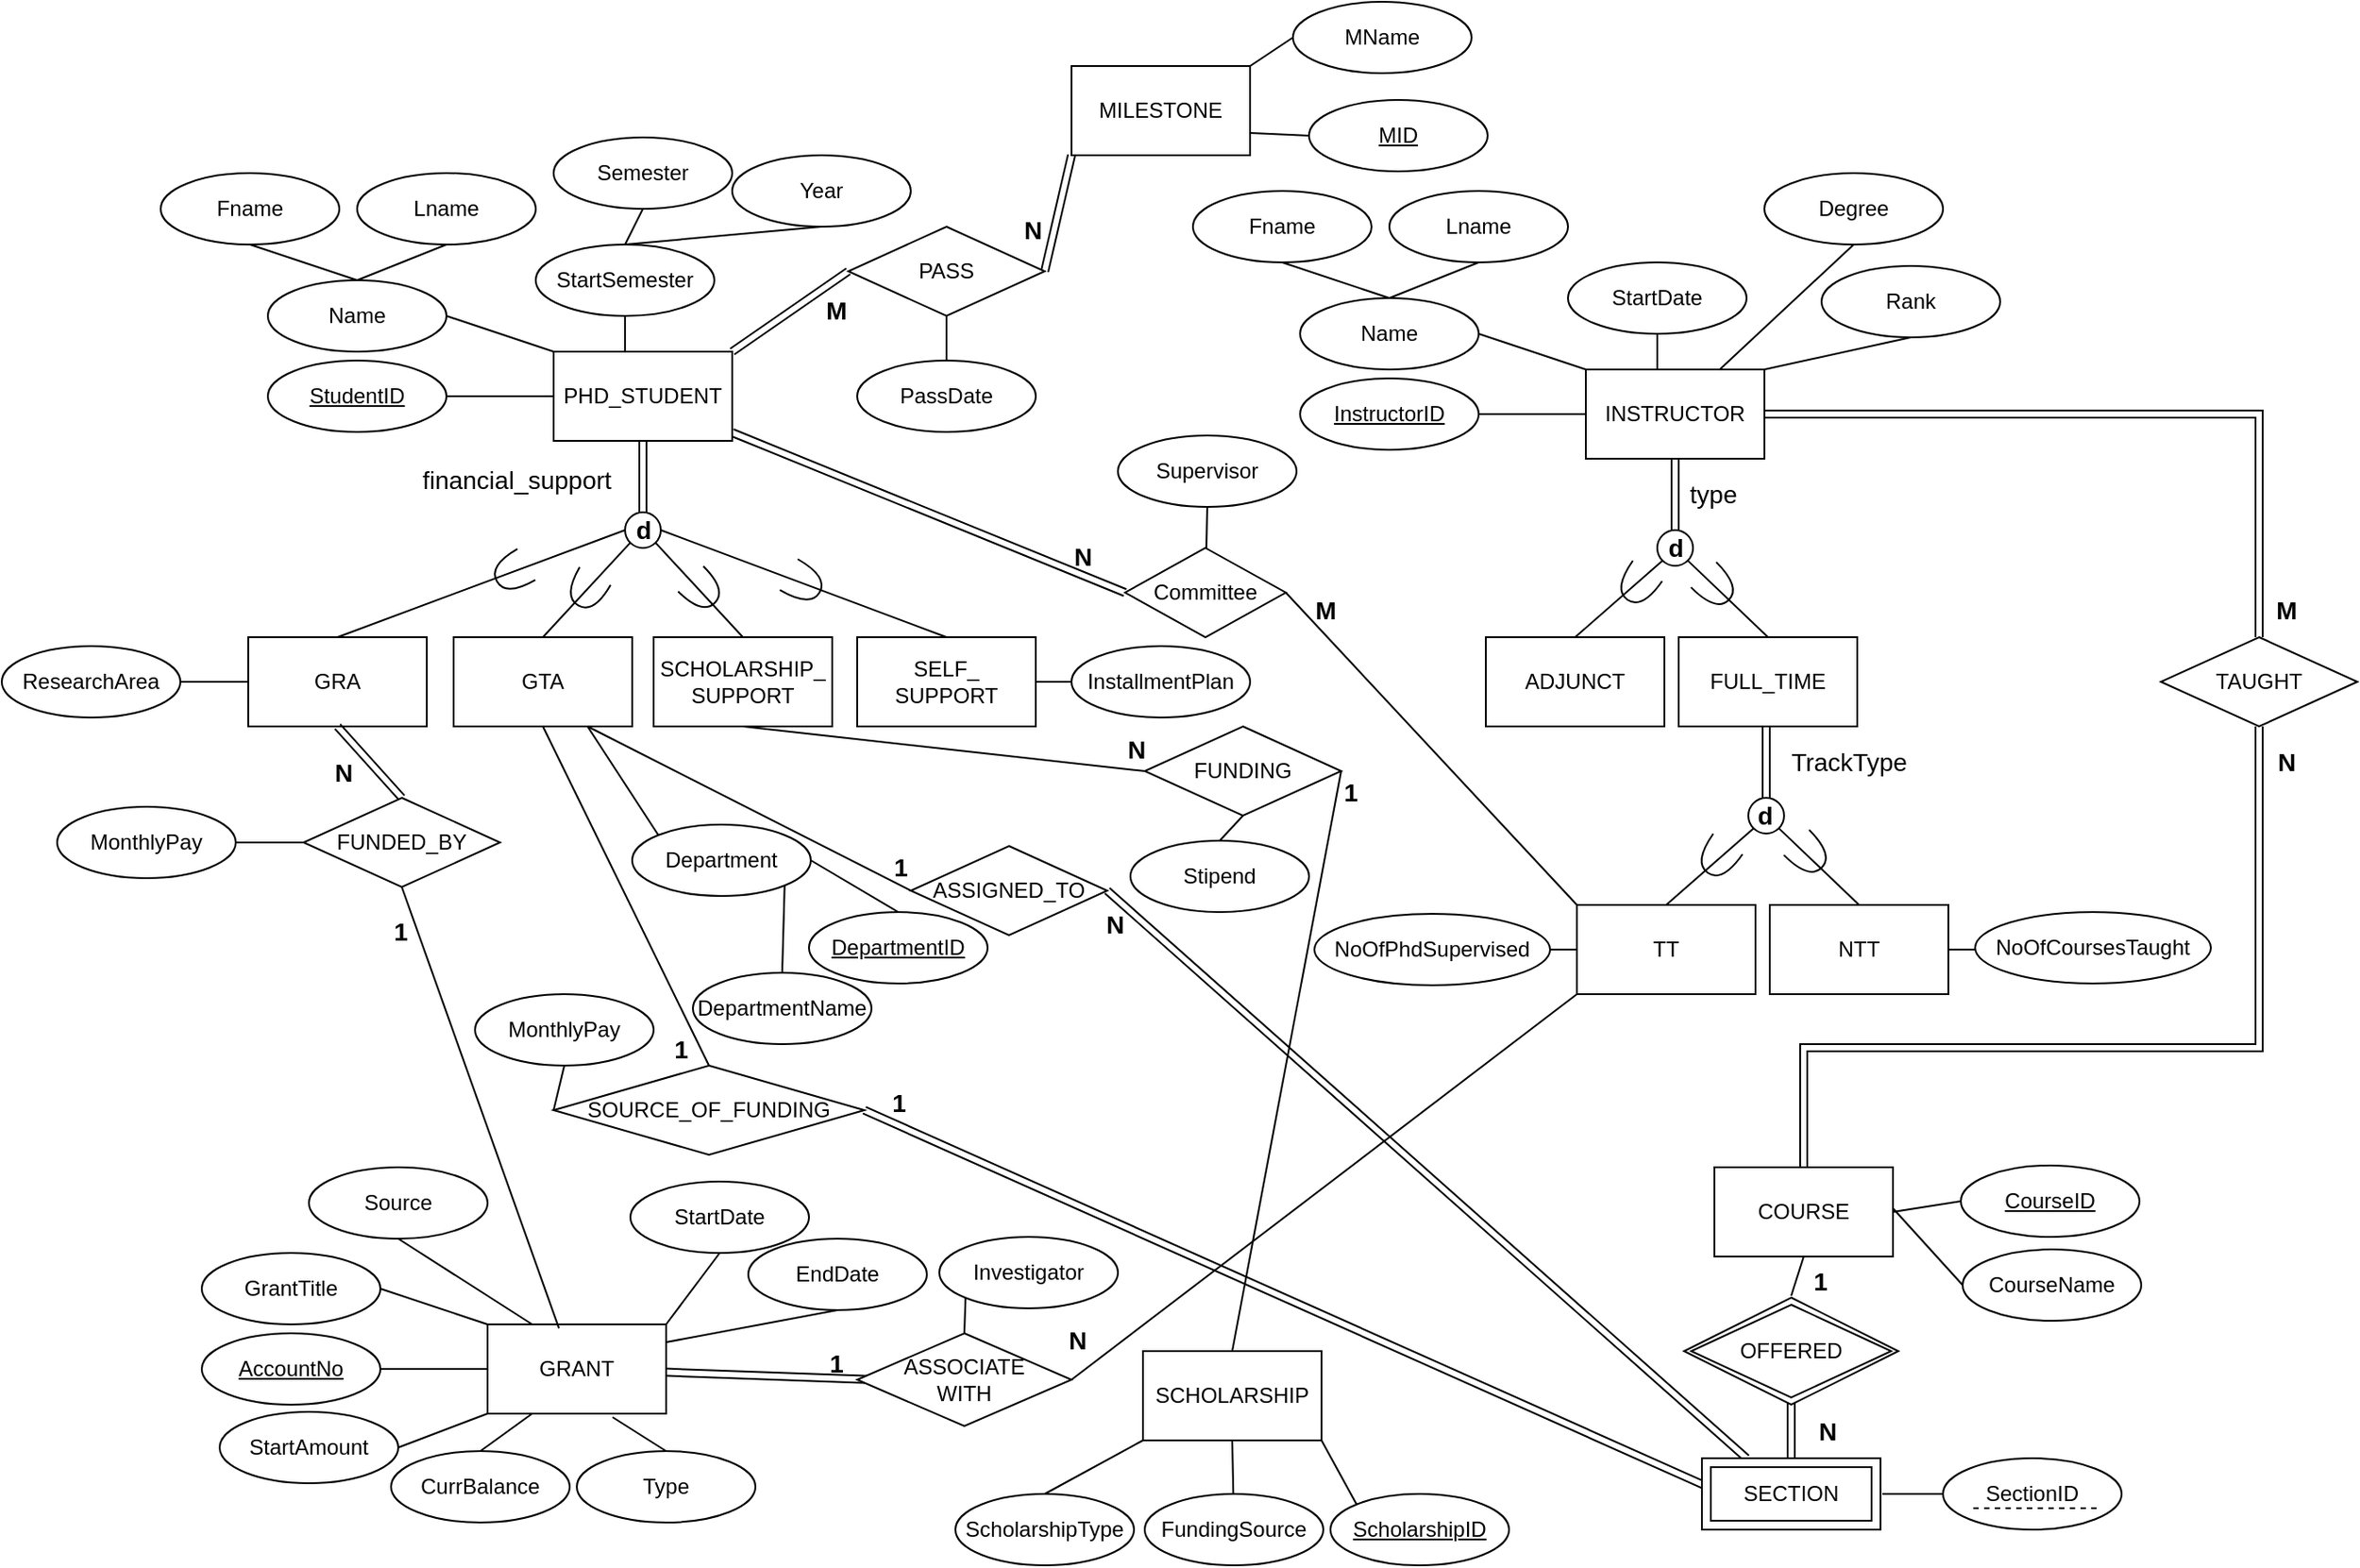 <mxfile version="23.1.6" type="device">
  <diagram name="Page-1" id="rg5q_n2TvSpjX3Kdc9o8">
    <mxGraphModel dx="3070" dy="1937" grid="1" gridSize="10" guides="1" tooltips="1" connect="1" arrows="1" fold="1" page="1" pageScale="1" pageWidth="850" pageHeight="1100" math="0" shadow="0">
      <root>
        <mxCell id="0" />
        <mxCell id="1" parent="0" />
        <mxCell id="h3d2-yJqiKmQ40LZlvR1-4" style="rounded=0;orthogonalLoop=1;jettySize=auto;html=1;entryX=0;entryY=0.5;entryDx=0;entryDy=0;startArrow=none;startFill=0;endArrow=none;endFill=0;shape=link;" parent="1" source="h3d2-yJqiKmQ40LZlvR1-1" target="h3d2-yJqiKmQ40LZlvR1-2" edge="1">
          <mxGeometry relative="1" as="geometry" />
        </mxCell>
        <mxCell id="h3d2-yJqiKmQ40LZlvR1-13" style="rounded=0;orthogonalLoop=1;jettySize=auto;html=1;exitX=0;exitY=0;exitDx=0;exitDy=0;entryX=1;entryY=0.5;entryDx=0;entryDy=0;endArrow=none;endFill=0;" parent="1" source="h3d2-yJqiKmQ40LZlvR1-1" target="h3d2-yJqiKmQ40LZlvR1-5" edge="1">
          <mxGeometry relative="1" as="geometry" />
        </mxCell>
        <mxCell id="h3d2-yJqiKmQ40LZlvR1-16" style="edgeStyle=orthogonalEdgeStyle;rounded=0;orthogonalLoop=1;jettySize=auto;html=1;exitX=0.5;exitY=0;exitDx=0;exitDy=0;entryX=0.5;entryY=1;entryDx=0;entryDy=0;endArrow=none;endFill=0;" parent="1" source="h3d2-yJqiKmQ40LZlvR1-1" target="h3d2-yJqiKmQ40LZlvR1-11" edge="1">
          <mxGeometry relative="1" as="geometry" />
        </mxCell>
        <mxCell id="h3d2-yJqiKmQ40LZlvR1-19" style="edgeStyle=none;rounded=0;orthogonalLoop=1;jettySize=auto;html=1;exitX=0.5;exitY=1;exitDx=0;exitDy=0;endArrow=none;endFill=0;strokeColor=default;shape=link;" parent="1" source="h3d2-yJqiKmQ40LZlvR1-1" edge="1">
          <mxGeometry relative="1" as="geometry">
            <mxPoint x="200" y="210" as="targetPoint" />
          </mxGeometry>
        </mxCell>
        <mxCell id="h3d2-yJqiKmQ40LZlvR1-1" value="PHD_STUDENT" style="html=1;dashed=0;whiteSpace=wrap;" parent="1" vertex="1">
          <mxGeometry x="150" y="120" width="100" height="50" as="geometry" />
        </mxCell>
        <mxCell id="h3d2-yJqiKmQ40LZlvR1-133" style="edgeStyle=none;rounded=0;orthogonalLoop=1;jettySize=auto;html=1;exitX=1;exitY=0.5;exitDx=0;exitDy=0;entryX=0;entryY=0;entryDx=0;entryDy=0;endArrow=none;endFill=0;" parent="1" source="h3d2-yJqiKmQ40LZlvR1-2" target="h3d2-yJqiKmQ40LZlvR1-87" edge="1">
          <mxGeometry relative="1" as="geometry" />
        </mxCell>
        <mxCell id="h3d2-yJqiKmQ40LZlvR1-2" value="Committee" style="shape=rhombus;html=1;dashed=0;whiteSpace=wrap;perimeter=rhombusPerimeter;" parent="1" vertex="1">
          <mxGeometry x="470" y="230" width="90" height="50" as="geometry" />
        </mxCell>
        <mxCell id="h3d2-yJqiKmQ40LZlvR1-3" value="GTA" style="html=1;dashed=0;whiteSpace=wrap;" parent="1" vertex="1">
          <mxGeometry x="94" y="280" width="100" height="50" as="geometry" />
        </mxCell>
        <mxCell id="h3d2-yJqiKmQ40LZlvR1-5" value="Name" style="ellipse;whiteSpace=wrap;html=1;align=center;" parent="1" vertex="1">
          <mxGeometry x="-10" y="80" width="100" height="40" as="geometry" />
        </mxCell>
        <mxCell id="h3d2-yJqiKmQ40LZlvR1-12" style="edgeStyle=orthogonalEdgeStyle;rounded=0;orthogonalLoop=1;jettySize=auto;html=1;exitX=1;exitY=0.5;exitDx=0;exitDy=0;entryX=0;entryY=0.5;entryDx=0;entryDy=0;startArrow=none;startFill=0;endArrow=none;endFill=0;" parent="1" source="h3d2-yJqiKmQ40LZlvR1-6" target="h3d2-yJqiKmQ40LZlvR1-1" edge="1">
          <mxGeometry relative="1" as="geometry" />
        </mxCell>
        <mxCell id="h3d2-yJqiKmQ40LZlvR1-6" value="&lt;u&gt;StudentID&lt;/u&gt;" style="ellipse;whiteSpace=wrap;html=1;align=center;" parent="1" vertex="1">
          <mxGeometry x="-10" y="125" width="100" height="40" as="geometry" />
        </mxCell>
        <mxCell id="h3d2-yJqiKmQ40LZlvR1-7" value="Year" style="ellipse;whiteSpace=wrap;html=1;align=center;" parent="1" vertex="1">
          <mxGeometry x="250" y="10" width="100" height="40" as="geometry" />
        </mxCell>
        <mxCell id="h3d2-yJqiKmQ40LZlvR1-15" style="rounded=0;orthogonalLoop=1;jettySize=auto;html=1;exitX=0.5;exitY=1;exitDx=0;exitDy=0;entryX=0.5;entryY=0;entryDx=0;entryDy=0;endArrow=none;endFill=0;" parent="1" source="h3d2-yJqiKmQ40LZlvR1-8" target="h3d2-yJqiKmQ40LZlvR1-5" edge="1">
          <mxGeometry relative="1" as="geometry" />
        </mxCell>
        <mxCell id="h3d2-yJqiKmQ40LZlvR1-8" value="Lname" style="ellipse;whiteSpace=wrap;html=1;align=center;" parent="1" vertex="1">
          <mxGeometry x="40" y="20" width="100" height="40" as="geometry" />
        </mxCell>
        <mxCell id="h3d2-yJqiKmQ40LZlvR1-17" style="rounded=0;orthogonalLoop=1;jettySize=auto;html=1;exitX=0.5;exitY=1;exitDx=0;exitDy=0;endArrow=none;endFill=0;entryX=0.5;entryY=0;entryDx=0;entryDy=0;" parent="1" source="h3d2-yJqiKmQ40LZlvR1-9" target="h3d2-yJqiKmQ40LZlvR1-11" edge="1">
          <mxGeometry relative="1" as="geometry" />
        </mxCell>
        <mxCell id="h3d2-yJqiKmQ40LZlvR1-9" value="Semester" style="ellipse;whiteSpace=wrap;html=1;align=center;" parent="1" vertex="1">
          <mxGeometry x="150" width="100" height="40" as="geometry" />
        </mxCell>
        <mxCell id="h3d2-yJqiKmQ40LZlvR1-14" style="rounded=0;orthogonalLoop=1;jettySize=auto;html=1;exitX=0.5;exitY=1;exitDx=0;exitDy=0;entryX=0.5;entryY=0;entryDx=0;entryDy=0;endArrow=none;endFill=0;" parent="1" source="h3d2-yJqiKmQ40LZlvR1-10" target="h3d2-yJqiKmQ40LZlvR1-5" edge="1">
          <mxGeometry relative="1" as="geometry" />
        </mxCell>
        <mxCell id="h3d2-yJqiKmQ40LZlvR1-10" value="Fname" style="ellipse;whiteSpace=wrap;html=1;align=center;" parent="1" vertex="1">
          <mxGeometry x="-70" y="20" width="100" height="40" as="geometry" />
        </mxCell>
        <mxCell id="h3d2-yJqiKmQ40LZlvR1-11" value="StartSemester" style="ellipse;whiteSpace=wrap;html=1;align=center;" parent="1" vertex="1">
          <mxGeometry x="140" y="60" width="100" height="40" as="geometry" />
        </mxCell>
        <mxCell id="h3d2-yJqiKmQ40LZlvR1-18" style="edgeStyle=none;rounded=0;orthogonalLoop=1;jettySize=auto;html=1;exitX=0.5;exitY=1;exitDx=0;exitDy=0;entryX=0.5;entryY=0;entryDx=0;entryDy=0;endArrow=none;endFill=0;" parent="1" source="h3d2-yJqiKmQ40LZlvR1-7" target="h3d2-yJqiKmQ40LZlvR1-11" edge="1">
          <mxGeometry relative="1" as="geometry" />
        </mxCell>
        <mxCell id="h3d2-yJqiKmQ40LZlvR1-24" style="edgeStyle=none;rounded=0;orthogonalLoop=1;jettySize=auto;html=1;exitX=0;exitY=0.5;exitDx=0;exitDy=0;entryX=0.5;entryY=0;entryDx=0;entryDy=0;endArrow=none;endFill=0;" parent="1" source="h3d2-yJqiKmQ40LZlvR1-20" target="h3d2-yJqiKmQ40LZlvR1-21" edge="1">
          <mxGeometry relative="1" as="geometry" />
        </mxCell>
        <mxCell id="h3d2-yJqiKmQ40LZlvR1-25" style="edgeStyle=none;rounded=0;orthogonalLoop=1;jettySize=auto;html=1;exitX=0;exitY=1;exitDx=0;exitDy=0;entryX=0.5;entryY=0;entryDx=0;entryDy=0;endArrow=none;endFill=0;" parent="1" source="h3d2-yJqiKmQ40LZlvR1-20" target="h3d2-yJqiKmQ40LZlvR1-3" edge="1">
          <mxGeometry relative="1" as="geometry" />
        </mxCell>
        <mxCell id="h3d2-yJqiKmQ40LZlvR1-26" style="edgeStyle=none;rounded=0;orthogonalLoop=1;jettySize=auto;html=1;exitX=1;exitY=1;exitDx=0;exitDy=0;entryX=0.5;entryY=0;entryDx=0;entryDy=0;endArrow=none;endFill=0;" parent="1" source="h3d2-yJqiKmQ40LZlvR1-20" target="h3d2-yJqiKmQ40LZlvR1-22" edge="1">
          <mxGeometry relative="1" as="geometry" />
        </mxCell>
        <mxCell id="h3d2-yJqiKmQ40LZlvR1-27" style="edgeStyle=none;rounded=0;orthogonalLoop=1;jettySize=auto;html=1;exitX=1;exitY=0.5;exitDx=0;exitDy=0;entryX=0.5;entryY=0;entryDx=0;entryDy=0;endArrow=none;endFill=0;" parent="1" source="h3d2-yJqiKmQ40LZlvR1-20" target="h3d2-yJqiKmQ40LZlvR1-23" edge="1">
          <mxGeometry relative="1" as="geometry" />
        </mxCell>
        <mxCell id="h3d2-yJqiKmQ40LZlvR1-20" value="" style="ellipse;whiteSpace=wrap;html=1;aspect=fixed;" parent="1" vertex="1">
          <mxGeometry x="190" y="210" width="20" height="20" as="geometry" />
        </mxCell>
        <mxCell id="h3d2-yJqiKmQ40LZlvR1-105" style="edgeStyle=none;rounded=0;orthogonalLoop=1;jettySize=auto;html=1;exitX=0;exitY=0.5;exitDx=0;exitDy=0;endArrow=none;endFill=0;" parent="1" source="h3d2-yJqiKmQ40LZlvR1-21" target="h3d2-yJqiKmQ40LZlvR1-104" edge="1">
          <mxGeometry relative="1" as="geometry" />
        </mxCell>
        <mxCell id="h3d2-yJqiKmQ40LZlvR1-21" value="GRA" style="html=1;dashed=0;whiteSpace=wrap;" parent="1" vertex="1">
          <mxGeometry x="-21" y="280" width="100" height="50" as="geometry" />
        </mxCell>
        <mxCell id="h3d2-yJqiKmQ40LZlvR1-118" style="edgeStyle=none;rounded=0;orthogonalLoop=1;jettySize=auto;html=1;exitX=0.5;exitY=1;exitDx=0;exitDy=0;entryX=0;entryY=0.5;entryDx=0;entryDy=0;endArrow=none;endFill=0;" parent="1" source="h3d2-yJqiKmQ40LZlvR1-22" target="h3d2-yJqiKmQ40LZlvR1-117" edge="1">
          <mxGeometry relative="1" as="geometry" />
        </mxCell>
        <mxCell id="h3d2-yJqiKmQ40LZlvR1-22" value="SCHOLARSHIP_&lt;br&gt;SUPPORT" style="html=1;dashed=0;whiteSpace=wrap;" parent="1" vertex="1">
          <mxGeometry x="206" y="280" width="100" height="50" as="geometry" />
        </mxCell>
        <mxCell id="h3d2-yJqiKmQ40LZlvR1-23" value="SELF_&lt;br&gt;SUPPORT" style="html=1;dashed=0;whiteSpace=wrap;" parent="1" vertex="1">
          <mxGeometry x="320" y="280" width="100" height="50" as="geometry" />
        </mxCell>
        <mxCell id="h3d2-yJqiKmQ40LZlvR1-28" style="rounded=0;orthogonalLoop=1;jettySize=auto;html=1;entryX=0;entryY=0.5;entryDx=0;entryDy=0;startArrow=none;startFill=0;endArrow=none;endFill=0;shape=link;" parent="1" source="h3d2-yJqiKmQ40LZlvR1-32" edge="1">
          <mxGeometry relative="1" as="geometry">
            <mxPoint x="330" y="696" as="targetPoint" />
          </mxGeometry>
        </mxCell>
        <mxCell id="h3d2-yJqiKmQ40LZlvR1-29" style="rounded=0;orthogonalLoop=1;jettySize=auto;html=1;exitX=0;exitY=0;exitDx=0;exitDy=0;entryX=1;entryY=0.5;entryDx=0;entryDy=0;endArrow=none;endFill=0;" parent="1" source="h3d2-yJqiKmQ40LZlvR1-32" target="h3d2-yJqiKmQ40LZlvR1-34" edge="1">
          <mxGeometry relative="1" as="geometry" />
        </mxCell>
        <mxCell id="h3d2-yJqiKmQ40LZlvR1-56" style="edgeStyle=none;rounded=0;orthogonalLoop=1;jettySize=auto;html=1;exitX=0.25;exitY=1;exitDx=0;exitDy=0;entryX=0.5;entryY=0;entryDx=0;entryDy=0;endArrow=none;endFill=0;" parent="1" source="h3d2-yJqiKmQ40LZlvR1-32" target="h3d2-yJqiKmQ40LZlvR1-55" edge="1">
          <mxGeometry relative="1" as="geometry" />
        </mxCell>
        <mxCell id="h3d2-yJqiKmQ40LZlvR1-32" value="GRANT" style="html=1;dashed=0;whiteSpace=wrap;" parent="1" vertex="1">
          <mxGeometry x="113" y="665" width="100" height="50" as="geometry" />
        </mxCell>
        <mxCell id="h3d2-yJqiKmQ40LZlvR1-148" style="edgeStyle=none;rounded=0;orthogonalLoop=1;jettySize=auto;html=1;exitX=1;exitY=0.5;exitDx=0;exitDy=0;entryX=0;entryY=1;entryDx=0;entryDy=0;endArrow=none;endFill=0;" parent="1" source="h3d2-yJqiKmQ40LZlvR1-33" target="h3d2-yJqiKmQ40LZlvR1-87" edge="1">
          <mxGeometry relative="1" as="geometry" />
        </mxCell>
        <mxCell id="a-lybYkGv4idgZWlwZQJ-39" style="edgeStyle=none;rounded=0;orthogonalLoop=1;jettySize=auto;html=1;exitX=0.5;exitY=0;exitDx=0;exitDy=0;entryX=0;entryY=1;entryDx=0;entryDy=0;endArrow=none;endFill=0;" parent="1" source="h3d2-yJqiKmQ40LZlvR1-33" target="a-lybYkGv4idgZWlwZQJ-38" edge="1">
          <mxGeometry relative="1" as="geometry" />
        </mxCell>
        <mxCell id="h3d2-yJqiKmQ40LZlvR1-33" value="ASSOCIATE&lt;br&gt;WITH" style="shape=rhombus;html=1;dashed=0;whiteSpace=wrap;perimeter=rhombusPerimeter;" parent="1" vertex="1">
          <mxGeometry x="320" y="670" width="120" height="52" as="geometry" />
        </mxCell>
        <mxCell id="h3d2-yJqiKmQ40LZlvR1-34" value="GrantTitle" style="ellipse;whiteSpace=wrap;html=1;align=center;" parent="1" vertex="1">
          <mxGeometry x="-47" y="625" width="100" height="40" as="geometry" />
        </mxCell>
        <mxCell id="h3d2-yJqiKmQ40LZlvR1-35" style="edgeStyle=orthogonalEdgeStyle;rounded=0;orthogonalLoop=1;jettySize=auto;html=1;exitX=1;exitY=0.5;exitDx=0;exitDy=0;entryX=0;entryY=0.5;entryDx=0;entryDy=0;startArrow=none;startFill=0;endArrow=none;endFill=0;" parent="1" source="h3d2-yJqiKmQ40LZlvR1-36" target="h3d2-yJqiKmQ40LZlvR1-32" edge="1">
          <mxGeometry relative="1" as="geometry" />
        </mxCell>
        <mxCell id="h3d2-yJqiKmQ40LZlvR1-36" value="&lt;u&gt;AccountNo&lt;/u&gt;" style="ellipse;whiteSpace=wrap;html=1;align=center;" parent="1" vertex="1">
          <mxGeometry x="-47" y="670" width="100" height="40" as="geometry" />
        </mxCell>
        <mxCell id="h3d2-yJqiKmQ40LZlvR1-110" style="edgeStyle=none;rounded=0;orthogonalLoop=1;jettySize=auto;html=1;exitX=0.5;exitY=0;exitDx=0;exitDy=0;endArrow=none;endFill=0;" parent="1" source="h3d2-yJqiKmQ40LZlvR1-44" edge="1">
          <mxGeometry relative="1" as="geometry">
            <mxPoint x="183" y="717" as="targetPoint" />
          </mxGeometry>
        </mxCell>
        <mxCell id="h3d2-yJqiKmQ40LZlvR1-44" value="Type" style="ellipse;whiteSpace=wrap;html=1;align=center;" parent="1" vertex="1">
          <mxGeometry x="163" y="736" width="100" height="40" as="geometry" />
        </mxCell>
        <mxCell id="h3d2-yJqiKmQ40LZlvR1-46" style="rounded=0;orthogonalLoop=1;jettySize=auto;html=1;exitX=0.5;exitY=1;exitDx=0;exitDy=0;entryX=0.5;entryY=0;entryDx=0;entryDy=0;endArrow=none;endFill=0;" parent="1" source="h3d2-yJqiKmQ40LZlvR1-47" edge="1">
          <mxGeometry relative="1" as="geometry">
            <mxPoint x="213" y="665" as="targetPoint" />
          </mxGeometry>
        </mxCell>
        <mxCell id="h3d2-yJqiKmQ40LZlvR1-47" value="StartDate" style="ellipse;whiteSpace=wrap;html=1;align=center;" parent="1" vertex="1">
          <mxGeometry x="193" y="585" width="100" height="40" as="geometry" />
        </mxCell>
        <mxCell id="h3d2-yJqiKmQ40LZlvR1-48" value="EndDate" style="ellipse;whiteSpace=wrap;html=1;align=center;" parent="1" vertex="1">
          <mxGeometry x="259" y="617" width="100" height="40" as="geometry" />
        </mxCell>
        <mxCell id="h3d2-yJqiKmQ40LZlvR1-49" style="edgeStyle=none;rounded=0;orthogonalLoop=1;jettySize=auto;html=1;exitX=0.5;exitY=1;exitDx=0;exitDy=0;entryX=0.5;entryY=0;entryDx=0;entryDy=0;endArrow=none;endFill=0;" parent="1" source="h3d2-yJqiKmQ40LZlvR1-48" edge="1">
          <mxGeometry relative="1" as="geometry">
            <mxPoint x="213" y="675" as="targetPoint" />
          </mxGeometry>
        </mxCell>
        <mxCell id="h3d2-yJqiKmQ40LZlvR1-50" style="rounded=0;orthogonalLoop=1;jettySize=auto;html=1;exitX=0.5;exitY=1;exitDx=0;exitDy=0;endArrow=none;endFill=0;entryX=0.25;entryY=0;entryDx=0;entryDy=0;" parent="1" source="h3d2-yJqiKmQ40LZlvR1-51" target="h3d2-yJqiKmQ40LZlvR1-32" edge="1">
          <mxGeometry relative="1" as="geometry">
            <mxPoint x="53" y="637" as="targetPoint" />
          </mxGeometry>
        </mxCell>
        <mxCell id="h3d2-yJqiKmQ40LZlvR1-51" value="Source" style="ellipse;whiteSpace=wrap;html=1;align=center;" parent="1" vertex="1">
          <mxGeometry x="13" y="577" width="100" height="40" as="geometry" />
        </mxCell>
        <mxCell id="h3d2-yJqiKmQ40LZlvR1-52" style="rounded=0;orthogonalLoop=1;jettySize=auto;html=1;exitX=1;exitY=0.5;exitDx=0;exitDy=0;entryX=0;entryY=1;entryDx=0;entryDy=0;startArrow=none;startFill=0;endArrow=none;endFill=0;" parent="1" source="h3d2-yJqiKmQ40LZlvR1-53" target="h3d2-yJqiKmQ40LZlvR1-32" edge="1">
          <mxGeometry relative="1" as="geometry">
            <mxPoint x="123" y="730" as="targetPoint" />
          </mxGeometry>
        </mxCell>
        <mxCell id="h3d2-yJqiKmQ40LZlvR1-53" value="StartAmount" style="ellipse;whiteSpace=wrap;html=1;align=center;" parent="1" vertex="1">
          <mxGeometry x="-37" y="714" width="100" height="40" as="geometry" />
        </mxCell>
        <mxCell id="h3d2-yJqiKmQ40LZlvR1-55" value="CurrBalance" style="ellipse;whiteSpace=wrap;html=1;align=center;" parent="1" vertex="1">
          <mxGeometry x="59" y="736" width="100" height="40" as="geometry" />
        </mxCell>
        <mxCell id="h3d2-yJqiKmQ40LZlvR1-58" style="rounded=0;orthogonalLoop=1;jettySize=auto;html=1;exitX=0;exitY=0;exitDx=0;exitDy=0;entryX=1;entryY=0.5;entryDx=0;entryDy=0;endArrow=none;endFill=0;" parent="1" source="h3d2-yJqiKmQ40LZlvR1-61" target="h3d2-yJqiKmQ40LZlvR1-64" edge="1">
          <mxGeometry relative="1" as="geometry" />
        </mxCell>
        <mxCell id="h3d2-yJqiKmQ40LZlvR1-59" style="edgeStyle=orthogonalEdgeStyle;rounded=0;orthogonalLoop=1;jettySize=auto;html=1;exitX=0.5;exitY=0;exitDx=0;exitDy=0;entryX=0.5;entryY=1;entryDx=0;entryDy=0;endArrow=none;endFill=0;" parent="1" source="h3d2-yJqiKmQ40LZlvR1-61" target="h3d2-yJqiKmQ40LZlvR1-73" edge="1">
          <mxGeometry relative="1" as="geometry" />
        </mxCell>
        <mxCell id="h3d2-yJqiKmQ40LZlvR1-60" style="edgeStyle=none;rounded=0;orthogonalLoop=1;jettySize=auto;html=1;exitX=0.5;exitY=1;exitDx=0;exitDy=0;endArrow=none;endFill=0;strokeColor=default;shape=link;" parent="1" source="h3d2-yJqiKmQ40LZlvR1-61" edge="1">
          <mxGeometry relative="1" as="geometry">
            <mxPoint x="778" y="220" as="targetPoint" />
          </mxGeometry>
        </mxCell>
        <mxCell id="a-lybYkGv4idgZWlwZQJ-43" style="edgeStyle=orthogonalEdgeStyle;rounded=0;orthogonalLoop=1;jettySize=auto;html=1;exitX=1;exitY=0.5;exitDx=0;exitDy=0;entryX=0.5;entryY=0;entryDx=0;entryDy=0;shape=link;" parent="1" source="h3d2-yJqiKmQ40LZlvR1-61" target="h3d2-yJqiKmQ40LZlvR1-138" edge="1">
          <mxGeometry relative="1" as="geometry" />
        </mxCell>
        <mxCell id="h3d2-yJqiKmQ40LZlvR1-61" value="INSTRUCTOR" style="html=1;dashed=0;whiteSpace=wrap;" parent="1" vertex="1">
          <mxGeometry x="728" y="130" width="100" height="50" as="geometry" />
        </mxCell>
        <mxCell id="h3d2-yJqiKmQ40LZlvR1-63" value="ADJUNCT" style="html=1;dashed=0;whiteSpace=wrap;" parent="1" vertex="1">
          <mxGeometry x="672" y="280" width="100" height="50" as="geometry" />
        </mxCell>
        <mxCell id="h3d2-yJqiKmQ40LZlvR1-64" value="Name" style="ellipse;whiteSpace=wrap;html=1;align=center;" parent="1" vertex="1">
          <mxGeometry x="568" y="90" width="100" height="40" as="geometry" />
        </mxCell>
        <mxCell id="h3d2-yJqiKmQ40LZlvR1-65" style="edgeStyle=orthogonalEdgeStyle;rounded=0;orthogonalLoop=1;jettySize=auto;html=1;exitX=1;exitY=0.5;exitDx=0;exitDy=0;entryX=0;entryY=0.5;entryDx=0;entryDy=0;startArrow=none;startFill=0;endArrow=none;endFill=0;" parent="1" source="h3d2-yJqiKmQ40LZlvR1-66" target="h3d2-yJqiKmQ40LZlvR1-61" edge="1">
          <mxGeometry relative="1" as="geometry" />
        </mxCell>
        <mxCell id="h3d2-yJqiKmQ40LZlvR1-66" value="&lt;u&gt;InstructorID&lt;/u&gt;" style="ellipse;whiteSpace=wrap;html=1;align=center;" parent="1" vertex="1">
          <mxGeometry x="568" y="135" width="100" height="40" as="geometry" />
        </mxCell>
        <mxCell id="h3d2-yJqiKmQ40LZlvR1-67" value="Degree" style="ellipse;whiteSpace=wrap;html=1;align=center;" parent="1" vertex="1">
          <mxGeometry x="828" y="20" width="100" height="40" as="geometry" />
        </mxCell>
        <mxCell id="h3d2-yJqiKmQ40LZlvR1-68" style="rounded=0;orthogonalLoop=1;jettySize=auto;html=1;exitX=0.5;exitY=1;exitDx=0;exitDy=0;entryX=0.5;entryY=0;entryDx=0;entryDy=0;endArrow=none;endFill=0;" parent="1" source="h3d2-yJqiKmQ40LZlvR1-69" target="h3d2-yJqiKmQ40LZlvR1-64" edge="1">
          <mxGeometry relative="1" as="geometry" />
        </mxCell>
        <mxCell id="h3d2-yJqiKmQ40LZlvR1-69" value="Lname" style="ellipse;whiteSpace=wrap;html=1;align=center;" parent="1" vertex="1">
          <mxGeometry x="618" y="30" width="100" height="40" as="geometry" />
        </mxCell>
        <mxCell id="h3d2-yJqiKmQ40LZlvR1-71" style="rounded=0;orthogonalLoop=1;jettySize=auto;html=1;exitX=0.5;exitY=1;exitDx=0;exitDy=0;entryX=0.5;entryY=0;entryDx=0;entryDy=0;endArrow=none;endFill=0;" parent="1" source="h3d2-yJqiKmQ40LZlvR1-72" target="h3d2-yJqiKmQ40LZlvR1-64" edge="1">
          <mxGeometry relative="1" as="geometry" />
        </mxCell>
        <mxCell id="h3d2-yJqiKmQ40LZlvR1-72" value="Fname" style="ellipse;whiteSpace=wrap;html=1;align=center;" parent="1" vertex="1">
          <mxGeometry x="508" y="30" width="100" height="40" as="geometry" />
        </mxCell>
        <mxCell id="h3d2-yJqiKmQ40LZlvR1-73" value="StartDate" style="ellipse;whiteSpace=wrap;html=1;align=center;" parent="1" vertex="1">
          <mxGeometry x="718" y="70" width="100" height="40" as="geometry" />
        </mxCell>
        <mxCell id="h3d2-yJqiKmQ40LZlvR1-74" style="edgeStyle=none;rounded=0;orthogonalLoop=1;jettySize=auto;html=1;exitX=0.5;exitY=1;exitDx=0;exitDy=0;entryX=0.75;entryY=0;entryDx=0;entryDy=0;endArrow=none;endFill=0;" parent="1" source="h3d2-yJqiKmQ40LZlvR1-67" target="h3d2-yJqiKmQ40LZlvR1-61" edge="1">
          <mxGeometry relative="1" as="geometry" />
        </mxCell>
        <mxCell id="h3d2-yJqiKmQ40LZlvR1-76" style="edgeStyle=none;rounded=0;orthogonalLoop=1;jettySize=auto;html=1;exitX=0;exitY=1;exitDx=0;exitDy=0;entryX=0.5;entryY=0;entryDx=0;entryDy=0;endArrow=none;endFill=0;" parent="1" source="h3d2-yJqiKmQ40LZlvR1-79" target="h3d2-yJqiKmQ40LZlvR1-63" edge="1">
          <mxGeometry relative="1" as="geometry" />
        </mxCell>
        <mxCell id="h3d2-yJqiKmQ40LZlvR1-85" style="edgeStyle=none;rounded=0;orthogonalLoop=1;jettySize=auto;html=1;exitX=1;exitY=1;exitDx=0;exitDy=0;entryX=0.5;entryY=0;entryDx=0;entryDy=0;endArrow=none;endFill=0;" parent="1" source="h3d2-yJqiKmQ40LZlvR1-79" target="h3d2-yJqiKmQ40LZlvR1-80" edge="1">
          <mxGeometry relative="1" as="geometry" />
        </mxCell>
        <mxCell id="h3d2-yJqiKmQ40LZlvR1-79" value="" style="ellipse;whiteSpace=wrap;html=1;aspect=fixed;" parent="1" vertex="1">
          <mxGeometry x="768" y="220" width="20" height="20" as="geometry" />
        </mxCell>
        <mxCell id="h3d2-yJqiKmQ40LZlvR1-80" value="FULL_TIME" style="html=1;dashed=0;whiteSpace=wrap;" parent="1" vertex="1">
          <mxGeometry x="780" y="280" width="100" height="50" as="geometry" />
        </mxCell>
        <mxCell id="h3d2-yJqiKmQ40LZlvR1-83" value="Rank" style="ellipse;whiteSpace=wrap;html=1;align=center;" parent="1" vertex="1">
          <mxGeometry x="860" y="72" width="100" height="40" as="geometry" />
        </mxCell>
        <mxCell id="h3d2-yJqiKmQ40LZlvR1-84" style="edgeStyle=none;rounded=0;orthogonalLoop=1;jettySize=auto;html=1;exitX=0.5;exitY=1;exitDx=0;exitDy=0;entryX=0.75;entryY=0;entryDx=0;entryDy=0;endArrow=none;endFill=0;" parent="1" source="h3d2-yJqiKmQ40LZlvR1-83" edge="1">
          <mxGeometry relative="1" as="geometry">
            <mxPoint x="828" y="130" as="targetPoint" />
          </mxGeometry>
        </mxCell>
        <mxCell id="h3d2-yJqiKmQ40LZlvR1-86" style="edgeStyle=none;rounded=0;orthogonalLoop=1;jettySize=auto;html=1;exitX=0.5;exitY=1;exitDx=0;exitDy=0;endArrow=none;endFill=0;strokeColor=default;shape=link;" parent="1" edge="1">
          <mxGeometry relative="1" as="geometry">
            <mxPoint x="829" y="370" as="targetPoint" />
            <mxPoint x="829" y="330" as="sourcePoint" />
          </mxGeometry>
        </mxCell>
        <mxCell id="h3d2-yJqiKmQ40LZlvR1-147" style="edgeStyle=none;rounded=0;orthogonalLoop=1;jettySize=auto;html=1;exitX=0;exitY=0.5;exitDx=0;exitDy=0;entryX=1;entryY=0.5;entryDx=0;entryDy=0;endArrow=none;endFill=0;" parent="1" source="h3d2-yJqiKmQ40LZlvR1-87" target="h3d2-yJqiKmQ40LZlvR1-146" edge="1">
          <mxGeometry relative="1" as="geometry" />
        </mxCell>
        <mxCell id="h3d2-yJqiKmQ40LZlvR1-87" value="TT" style="html=1;dashed=0;whiteSpace=wrap;" parent="1" vertex="1">
          <mxGeometry x="723" y="430" width="100" height="50" as="geometry" />
        </mxCell>
        <mxCell id="h3d2-yJqiKmQ40LZlvR1-88" style="edgeStyle=none;rounded=0;orthogonalLoop=1;jettySize=auto;html=1;exitX=0;exitY=1;exitDx=0;exitDy=0;entryX=0.5;entryY=0;entryDx=0;entryDy=0;endArrow=none;endFill=0;" parent="1" source="h3d2-yJqiKmQ40LZlvR1-90" target="h3d2-yJqiKmQ40LZlvR1-87" edge="1">
          <mxGeometry relative="1" as="geometry" />
        </mxCell>
        <mxCell id="h3d2-yJqiKmQ40LZlvR1-89" style="edgeStyle=none;rounded=0;orthogonalLoop=1;jettySize=auto;html=1;exitX=1;exitY=1;exitDx=0;exitDy=0;entryX=0.5;entryY=0;entryDx=0;entryDy=0;endArrow=none;endFill=0;" parent="1" source="h3d2-yJqiKmQ40LZlvR1-90" target="h3d2-yJqiKmQ40LZlvR1-91" edge="1">
          <mxGeometry relative="1" as="geometry" />
        </mxCell>
        <mxCell id="h3d2-yJqiKmQ40LZlvR1-90" value="" style="ellipse;whiteSpace=wrap;html=1;aspect=fixed;" parent="1" vertex="1">
          <mxGeometry x="819" y="370" width="20" height="20" as="geometry" />
        </mxCell>
        <mxCell id="a-lybYkGv4idgZWlwZQJ-42" style="edgeStyle=orthogonalEdgeStyle;rounded=0;orthogonalLoop=1;jettySize=auto;html=1;exitX=1;exitY=0.5;exitDx=0;exitDy=0;entryX=0;entryY=0.5;entryDx=0;entryDy=0;endArrow=none;endFill=0;" parent="1" source="h3d2-yJqiKmQ40LZlvR1-91" target="a-lybYkGv4idgZWlwZQJ-41" edge="1">
          <mxGeometry relative="1" as="geometry" />
        </mxCell>
        <mxCell id="h3d2-yJqiKmQ40LZlvR1-91" value="NTT" style="html=1;dashed=0;whiteSpace=wrap;" parent="1" vertex="1">
          <mxGeometry x="831" y="430" width="100" height="50" as="geometry" />
        </mxCell>
        <mxCell id="h3d2-yJqiKmQ40LZlvR1-142" style="edgeStyle=none;rounded=0;orthogonalLoop=1;jettySize=auto;html=1;exitX=0.5;exitY=1;exitDx=0;exitDy=0;entryX=0.5;entryY=0;entryDx=0;entryDy=0;endArrow=none;endFill=0;" parent="1" source="h3d2-yJqiKmQ40LZlvR1-92" edge="1">
          <mxGeometry relative="1" as="geometry">
            <mxPoint x="843" y="649" as="targetPoint" />
          </mxGeometry>
        </mxCell>
        <mxCell id="h3d2-yJqiKmQ40LZlvR1-92" value="COURSE" style="html=1;dashed=0;whiteSpace=wrap;" parent="1" vertex="1">
          <mxGeometry x="800" y="577" width="100" height="50" as="geometry" />
        </mxCell>
        <mxCell id="h3d2-yJqiKmQ40LZlvR1-95" style="edgeStyle=none;rounded=0;orthogonalLoop=1;jettySize=auto;html=1;exitX=0;exitY=0.5;exitDx=0;exitDy=0;endArrow=none;endFill=0;" parent="1" source="h3d2-yJqiKmQ40LZlvR1-94" edge="1">
          <mxGeometry relative="1" as="geometry">
            <mxPoint x="894" y="760" as="targetPoint" />
          </mxGeometry>
        </mxCell>
        <mxCell id="h3d2-yJqiKmQ40LZlvR1-94" value="SectionID" style="ellipse;whiteSpace=wrap;html=1;align=center;" parent="1" vertex="1">
          <mxGeometry x="928" y="740" width="100" height="40" as="geometry" />
        </mxCell>
        <mxCell id="h3d2-yJqiKmQ40LZlvR1-102" style="edgeStyle=none;rounded=0;orthogonalLoop=1;jettySize=auto;html=1;exitX=0.5;exitY=1;exitDx=0;exitDy=0;endArrow=none;endFill=0;" parent="1" source="h3d2-yJqiKmQ40LZlvR1-96" target="h3d2-yJqiKmQ40LZlvR1-99" edge="1">
          <mxGeometry relative="1" as="geometry" />
        </mxCell>
        <mxCell id="h3d2-yJqiKmQ40LZlvR1-103" style="edgeStyle=none;rounded=0;orthogonalLoop=1;jettySize=auto;html=1;exitX=0;exitY=1;exitDx=0;exitDy=0;entryX=0.5;entryY=0;entryDx=0;entryDy=0;endArrow=none;endFill=0;" parent="1" source="h3d2-yJqiKmQ40LZlvR1-96" target="h3d2-yJqiKmQ40LZlvR1-100" edge="1">
          <mxGeometry relative="1" as="geometry" />
        </mxCell>
        <mxCell id="h3d2-yJqiKmQ40LZlvR1-96" value="SCHOLARSHIP" style="html=1;dashed=0;whiteSpace=wrap;" parent="1" vertex="1">
          <mxGeometry x="480" y="680" width="100" height="50" as="geometry" />
        </mxCell>
        <mxCell id="h3d2-yJqiKmQ40LZlvR1-97" style="edgeStyle=none;rounded=0;orthogonalLoop=1;jettySize=auto;html=1;exitX=0;exitY=0;exitDx=0;exitDy=0;entryX=1;entryY=1;entryDx=0;entryDy=0;endArrow=none;endFill=0;" parent="1" source="h3d2-yJqiKmQ40LZlvR1-98" target="h3d2-yJqiKmQ40LZlvR1-96" edge="1">
          <mxGeometry relative="1" as="geometry" />
        </mxCell>
        <mxCell id="h3d2-yJqiKmQ40LZlvR1-98" value="&lt;u&gt;ScholarshipID&lt;/u&gt;" style="ellipse;whiteSpace=wrap;html=1;align=center;" parent="1" vertex="1">
          <mxGeometry x="585" y="760" width="100" height="40" as="geometry" />
        </mxCell>
        <mxCell id="h3d2-yJqiKmQ40LZlvR1-99" value="FundingSource" style="ellipse;whiteSpace=wrap;html=1;align=center;" parent="1" vertex="1">
          <mxGeometry x="481" y="760" width="100" height="40" as="geometry" />
        </mxCell>
        <mxCell id="h3d2-yJqiKmQ40LZlvR1-100" value="ScholarshipType" style="ellipse;whiteSpace=wrap;html=1;align=center;" parent="1" vertex="1">
          <mxGeometry x="375" y="760" width="100" height="40" as="geometry" />
        </mxCell>
        <mxCell id="h3d2-yJqiKmQ40LZlvR1-104" value="ResearchArea" style="ellipse;whiteSpace=wrap;html=1;align=center;" parent="1" vertex="1">
          <mxGeometry x="-159" y="285" width="100" height="40" as="geometry" />
        </mxCell>
        <mxCell id="h3d2-yJqiKmQ40LZlvR1-107" style="edgeStyle=none;rounded=0;orthogonalLoop=1;jettySize=auto;html=1;exitX=0.5;exitY=0;exitDx=0;exitDy=0;entryX=0.5;entryY=1;entryDx=0;entryDy=0;endArrow=none;endFill=0;shape=link;" parent="1" source="h3d2-yJqiKmQ40LZlvR1-106" target="h3d2-yJqiKmQ40LZlvR1-21" edge="1">
          <mxGeometry relative="1" as="geometry">
            <mxPoint x="-36" y="335" as="sourcePoint" />
          </mxGeometry>
        </mxCell>
        <mxCell id="h3d2-yJqiKmQ40LZlvR1-106" value="FUNDED_BY" style="shape=rhombus;html=1;dashed=0;whiteSpace=wrap;perimeter=rhombusPerimeter;" parent="1" vertex="1">
          <mxGeometry x="10" y="370" width="110" height="50" as="geometry" />
        </mxCell>
        <mxCell id="h3d2-yJqiKmQ40LZlvR1-108" style="edgeStyle=none;rounded=0;orthogonalLoop=1;jettySize=auto;html=1;exitX=0.5;exitY=1;exitDx=0;exitDy=0;entryX=0.4;entryY=0.044;entryDx=0;entryDy=0;entryPerimeter=0;endArrow=none;endFill=0;" parent="1" source="h3d2-yJqiKmQ40LZlvR1-106" target="h3d2-yJqiKmQ40LZlvR1-32" edge="1">
          <mxGeometry relative="1" as="geometry" />
        </mxCell>
        <mxCell id="h3d2-yJqiKmQ40LZlvR1-112" style="edgeStyle=none;rounded=0;orthogonalLoop=1;jettySize=auto;html=1;exitX=0;exitY=0.5;exitDx=0;exitDy=0;endArrow=none;endFill=0;" parent="1" target="h3d2-yJqiKmQ40LZlvR1-113" edge="1">
          <mxGeometry relative="1" as="geometry">
            <mxPoint x="10" y="395" as="sourcePoint" />
          </mxGeometry>
        </mxCell>
        <mxCell id="h3d2-yJqiKmQ40LZlvR1-113" value="MonthlyPay" style="ellipse;whiteSpace=wrap;html=1;align=center;" parent="1" vertex="1">
          <mxGeometry x="-128" y="375" width="100" height="40" as="geometry" />
        </mxCell>
        <mxCell id="h3d2-yJqiKmQ40LZlvR1-115" style="edgeStyle=none;rounded=0;orthogonalLoop=1;jettySize=auto;html=1;exitX=0.5;exitY=0;exitDx=0;exitDy=0;entryX=0.5;entryY=1;entryDx=0;entryDy=0;endArrow=none;endFill=0;" parent="1" source="h3d2-yJqiKmQ40LZlvR1-114" target="h3d2-yJqiKmQ40LZlvR1-3" edge="1">
          <mxGeometry relative="1" as="geometry" />
        </mxCell>
        <mxCell id="h3d2-yJqiKmQ40LZlvR1-116" style="edgeStyle=none;rounded=0;orthogonalLoop=1;jettySize=auto;html=1;exitX=1;exitY=0.5;exitDx=0;exitDy=0;entryX=0;entryY=0.5;entryDx=0;entryDy=0;endArrow=none;endFill=0;shape=link;" parent="1" source="h3d2-yJqiKmQ40LZlvR1-114" edge="1">
          <mxGeometry relative="1" as="geometry">
            <mxPoint x="794" y="755" as="targetPoint" />
          </mxGeometry>
        </mxCell>
        <mxCell id="h3d2-yJqiKmQ40LZlvR1-114" value="SOURCE_OF_FUNDING" style="shape=rhombus;html=1;dashed=0;whiteSpace=wrap;perimeter=rhombusPerimeter;" parent="1" vertex="1">
          <mxGeometry x="150" y="520" width="174" height="50" as="geometry" />
        </mxCell>
        <mxCell id="h3d2-yJqiKmQ40LZlvR1-119" style="edgeStyle=none;rounded=0;orthogonalLoop=1;jettySize=auto;html=1;exitX=1;exitY=0.5;exitDx=0;exitDy=0;entryX=0.5;entryY=0;entryDx=0;entryDy=0;endArrow=none;endFill=0;" parent="1" source="h3d2-yJqiKmQ40LZlvR1-117" target="h3d2-yJqiKmQ40LZlvR1-96" edge="1">
          <mxGeometry relative="1" as="geometry" />
        </mxCell>
        <mxCell id="h3d2-yJqiKmQ40LZlvR1-150" style="edgeStyle=none;rounded=0;orthogonalLoop=1;jettySize=auto;html=1;exitX=0.5;exitY=1;exitDx=0;exitDy=0;entryX=0.5;entryY=0;entryDx=0;entryDy=0;endArrow=none;endFill=0;" parent="1" source="h3d2-yJqiKmQ40LZlvR1-117" target="h3d2-yJqiKmQ40LZlvR1-149" edge="1">
          <mxGeometry relative="1" as="geometry" />
        </mxCell>
        <mxCell id="h3d2-yJqiKmQ40LZlvR1-117" value="FUNDING" style="shape=rhombus;html=1;dashed=0;whiteSpace=wrap;perimeter=rhombusPerimeter;" parent="1" vertex="1">
          <mxGeometry x="481" y="330" width="110" height="50" as="geometry" />
        </mxCell>
        <mxCell id="h3d2-yJqiKmQ40LZlvR1-121" style="edgeStyle=none;rounded=0;orthogonalLoop=1;jettySize=auto;html=1;exitX=0;exitY=0.5;exitDx=0;exitDy=0;entryX=0.75;entryY=1;entryDx=0;entryDy=0;endArrow=none;endFill=0;" parent="1" source="h3d2-yJqiKmQ40LZlvR1-120" target="h3d2-yJqiKmQ40LZlvR1-3" edge="1">
          <mxGeometry relative="1" as="geometry" />
        </mxCell>
        <mxCell id="h3d2-yJqiKmQ40LZlvR1-122" style="edgeStyle=none;rounded=0;orthogonalLoop=1;jettySize=auto;html=1;exitX=1;exitY=0.5;exitDx=0;exitDy=0;entryX=0.25;entryY=0;entryDx=0;entryDy=0;endArrow=none;endFill=0;shape=link;" parent="1" source="h3d2-yJqiKmQ40LZlvR1-120" target="h3d2-yJqiKmQ40LZlvR1-162" edge="1">
          <mxGeometry relative="1" as="geometry">
            <mxPoint x="794" y="730" as="targetPoint" />
          </mxGeometry>
        </mxCell>
        <mxCell id="h3d2-yJqiKmQ40LZlvR1-120" value="ASSIGNED_TO" style="shape=rhombus;html=1;dashed=0;whiteSpace=wrap;perimeter=rhombusPerimeter;" parent="1" vertex="1">
          <mxGeometry x="350" y="397" width="110" height="50" as="geometry" />
        </mxCell>
        <mxCell id="h3d2-yJqiKmQ40LZlvR1-124" style="edgeStyle=none;rounded=0;orthogonalLoop=1;jettySize=auto;html=1;exitX=0;exitY=0.5;exitDx=0;exitDy=0;entryX=1;entryY=0;entryDx=0;entryDy=0;endArrow=none;endFill=0;shape=link;" parent="1" source="h3d2-yJqiKmQ40LZlvR1-123" target="h3d2-yJqiKmQ40LZlvR1-1" edge="1">
          <mxGeometry relative="1" as="geometry" />
        </mxCell>
        <mxCell id="h3d2-yJqiKmQ40LZlvR1-126" style="edgeStyle=none;rounded=0;orthogonalLoop=1;jettySize=auto;html=1;exitX=1;exitY=0.5;exitDx=0;exitDy=0;entryX=0;entryY=1;entryDx=0;entryDy=0;endArrow=none;endFill=0;shape=link;" parent="1" source="h3d2-yJqiKmQ40LZlvR1-123" target="h3d2-yJqiKmQ40LZlvR1-125" edge="1">
          <mxGeometry relative="1" as="geometry" />
        </mxCell>
        <mxCell id="h3d2-yJqiKmQ40LZlvR1-132" style="edgeStyle=none;rounded=0;orthogonalLoop=1;jettySize=auto;html=1;exitX=0.5;exitY=1;exitDx=0;exitDy=0;entryX=0.5;entryY=0;entryDx=0;entryDy=0;endArrow=none;endFill=0;" parent="1" source="h3d2-yJqiKmQ40LZlvR1-123" target="h3d2-yJqiKmQ40LZlvR1-131" edge="1">
          <mxGeometry relative="1" as="geometry" />
        </mxCell>
        <mxCell id="h3d2-yJqiKmQ40LZlvR1-123" value="PASS" style="shape=rhombus;html=1;dashed=0;whiteSpace=wrap;perimeter=rhombusPerimeter;" parent="1" vertex="1">
          <mxGeometry x="315" y="50" width="110" height="50" as="geometry" />
        </mxCell>
        <mxCell id="h3d2-yJqiKmQ40LZlvR1-125" value="MILESTONE" style="html=1;dashed=0;whiteSpace=wrap;" parent="1" vertex="1">
          <mxGeometry x="440" y="-40" width="100" height="50" as="geometry" />
        </mxCell>
        <mxCell id="h3d2-yJqiKmQ40LZlvR1-130" style="edgeStyle=none;rounded=0;orthogonalLoop=1;jettySize=auto;html=1;exitX=0;exitY=0.5;exitDx=0;exitDy=0;entryX=1;entryY=0.75;entryDx=0;entryDy=0;endArrow=none;endFill=0;" parent="1" source="h3d2-yJqiKmQ40LZlvR1-127" target="h3d2-yJqiKmQ40LZlvR1-125" edge="1">
          <mxGeometry relative="1" as="geometry" />
        </mxCell>
        <mxCell id="h3d2-yJqiKmQ40LZlvR1-127" value="&lt;u&gt;MID&lt;/u&gt;" style="ellipse;whiteSpace=wrap;html=1;align=center;" parent="1" vertex="1">
          <mxGeometry x="573" y="-21" width="100" height="40" as="geometry" />
        </mxCell>
        <mxCell id="h3d2-yJqiKmQ40LZlvR1-129" style="edgeStyle=none;rounded=0;orthogonalLoop=1;jettySize=auto;html=1;exitX=0;exitY=0.5;exitDx=0;exitDy=0;entryX=1;entryY=0;entryDx=0;entryDy=0;endArrow=none;endFill=0;" parent="1" source="h3d2-yJqiKmQ40LZlvR1-128" target="h3d2-yJqiKmQ40LZlvR1-125" edge="1">
          <mxGeometry relative="1" as="geometry" />
        </mxCell>
        <mxCell id="h3d2-yJqiKmQ40LZlvR1-128" value="MName" style="ellipse;whiteSpace=wrap;html=1;align=center;" parent="1" vertex="1">
          <mxGeometry x="564" y="-76" width="100" height="40" as="geometry" />
        </mxCell>
        <mxCell id="h3d2-yJqiKmQ40LZlvR1-131" value="PassDate" style="ellipse;whiteSpace=wrap;html=1;align=center;" parent="1" vertex="1">
          <mxGeometry x="320" y="125" width="100" height="40" as="geometry" />
        </mxCell>
        <mxCell id="h3d2-yJqiKmQ40LZlvR1-135" style="edgeStyle=none;rounded=0;orthogonalLoop=1;jettySize=auto;html=1;exitX=0.5;exitY=1;exitDx=0;exitDy=0;endArrow=none;endFill=0;" parent="1" source="h3d2-yJqiKmQ40LZlvR1-134" target="h3d2-yJqiKmQ40LZlvR1-2" edge="1">
          <mxGeometry relative="1" as="geometry" />
        </mxCell>
        <mxCell id="h3d2-yJqiKmQ40LZlvR1-134" value="Supervisor" style="ellipse;whiteSpace=wrap;html=1;align=center;" parent="1" vertex="1">
          <mxGeometry x="466" y="167" width="100" height="40" as="geometry" />
        </mxCell>
        <mxCell id="h3d2-yJqiKmQ40LZlvR1-140" style="edgeStyle=orthogonalEdgeStyle;rounded=0;orthogonalLoop=1;jettySize=auto;html=1;exitX=0.5;exitY=1;exitDx=0;exitDy=0;entryX=0.5;entryY=0;entryDx=0;entryDy=0;endArrow=none;endFill=0;shape=link;" parent="1" source="h3d2-yJqiKmQ40LZlvR1-138" target="h3d2-yJqiKmQ40LZlvR1-92" edge="1">
          <mxGeometry relative="1" as="geometry">
            <Array as="points">
              <mxPoint x="1105" y="510" />
              <mxPoint x="850" y="510" />
            </Array>
          </mxGeometry>
        </mxCell>
        <mxCell id="h3d2-yJqiKmQ40LZlvR1-138" value="TAUGHT" style="shape=rhombus;html=1;dashed=0;whiteSpace=wrap;perimeter=rhombusPerimeter;" parent="1" vertex="1">
          <mxGeometry x="1050" y="280" width="110" height="50" as="geometry" />
        </mxCell>
        <mxCell id="h3d2-yJqiKmQ40LZlvR1-143" style="edgeStyle=none;rounded=0;orthogonalLoop=1;jettySize=auto;html=1;exitX=0.5;exitY=1;exitDx=0;exitDy=0;entryX=0.5;entryY=0;entryDx=0;entryDy=0;endArrow=none;endFill=0;shape=link;" parent="1" target="h3d2-yJqiKmQ40LZlvR1-162" edge="1">
          <mxGeometry relative="1" as="geometry">
            <mxPoint x="843" y="699" as="sourcePoint" />
            <mxPoint x="844" y="730" as="targetPoint" />
          </mxGeometry>
        </mxCell>
        <mxCell id="h3d2-yJqiKmQ40LZlvR1-146" value="NoOfPhdSupervised" style="ellipse;whiteSpace=wrap;html=1;align=center;" parent="1" vertex="1">
          <mxGeometry x="576" y="435" width="132" height="40" as="geometry" />
        </mxCell>
        <mxCell id="h3d2-yJqiKmQ40LZlvR1-149" value="Stipend" style="ellipse;whiteSpace=wrap;html=1;align=center;" parent="1" vertex="1">
          <mxGeometry x="473" y="394" width="100" height="40" as="geometry" />
        </mxCell>
        <mxCell id="h3d2-yJqiKmQ40LZlvR1-152" style="rounded=0;orthogonalLoop=1;jettySize=auto;html=1;exitX=0;exitY=0.5;exitDx=0;exitDy=0;entryX=1;entryY=0.5;entryDx=0;entryDy=0;endArrow=none;endFill=0;" parent="1" source="h3d2-yJqiKmQ40LZlvR1-151" target="h3d2-yJqiKmQ40LZlvR1-23" edge="1">
          <mxGeometry relative="1" as="geometry" />
        </mxCell>
        <mxCell id="h3d2-yJqiKmQ40LZlvR1-151" value="InstallmentPlan" style="ellipse;whiteSpace=wrap;html=1;align=center;" parent="1" vertex="1">
          <mxGeometry x="440" y="285" width="100" height="40" as="geometry" />
        </mxCell>
        <mxCell id="h3d2-yJqiKmQ40LZlvR1-158" style="edgeStyle=none;rounded=0;orthogonalLoop=1;jettySize=auto;html=1;exitX=0;exitY=0;exitDx=0;exitDy=0;entryX=0.75;entryY=1;entryDx=0;entryDy=0;endArrow=none;endFill=0;" parent="1" source="h3d2-yJqiKmQ40LZlvR1-153" target="h3d2-yJqiKmQ40LZlvR1-3" edge="1">
          <mxGeometry relative="1" as="geometry" />
        </mxCell>
        <mxCell id="h3d2-yJqiKmQ40LZlvR1-159" style="edgeStyle=none;rounded=0;orthogonalLoop=1;jettySize=auto;html=1;exitX=1;exitY=1;exitDx=0;exitDy=0;entryX=0.5;entryY=0;entryDx=0;entryDy=0;endArrow=none;endFill=0;" parent="1" source="h3d2-yJqiKmQ40LZlvR1-153" target="h3d2-yJqiKmQ40LZlvR1-154" edge="1">
          <mxGeometry relative="1" as="geometry" />
        </mxCell>
        <mxCell id="h3d2-yJqiKmQ40LZlvR1-161" style="edgeStyle=none;rounded=0;orthogonalLoop=1;jettySize=auto;html=1;exitX=1;exitY=0.5;exitDx=0;exitDy=0;entryX=0.5;entryY=0;entryDx=0;entryDy=0;endArrow=none;endFill=0;" parent="1" source="h3d2-yJqiKmQ40LZlvR1-153" target="h3d2-yJqiKmQ40LZlvR1-155" edge="1">
          <mxGeometry relative="1" as="geometry" />
        </mxCell>
        <mxCell id="h3d2-yJqiKmQ40LZlvR1-153" value="Department" style="ellipse;whiteSpace=wrap;html=1;align=center;" parent="1" vertex="1">
          <mxGeometry x="194" y="385" width="100" height="40" as="geometry" />
        </mxCell>
        <mxCell id="h3d2-yJqiKmQ40LZlvR1-154" value="DepartmentName" style="ellipse;whiteSpace=wrap;html=1;align=center;" parent="1" vertex="1">
          <mxGeometry x="228" y="468" width="100" height="40" as="geometry" />
        </mxCell>
        <mxCell id="h3d2-yJqiKmQ40LZlvR1-155" value="&lt;u&gt;DepartmentID&lt;/u&gt;" style="ellipse;whiteSpace=wrap;html=1;align=center;" parent="1" vertex="1">
          <mxGeometry x="293" y="434" width="100" height="40" as="geometry" />
        </mxCell>
        <mxCell id="h3d2-yJqiKmQ40LZlvR1-162" value="SECTION" style="shape=ext;margin=3;double=1;whiteSpace=wrap;html=1;align=center;" parent="1" vertex="1">
          <mxGeometry x="793" y="740" width="100" height="40" as="geometry" />
        </mxCell>
        <mxCell id="h3d2-yJqiKmQ40LZlvR1-165" value="" style="endArrow=none;dashed=1;html=1;rounded=0;" parent="1" edge="1">
          <mxGeometry width="50" height="50" relative="1" as="geometry">
            <mxPoint x="945" y="768" as="sourcePoint" />
            <mxPoint x="1015" y="768" as="targetPoint" />
          </mxGeometry>
        </mxCell>
        <mxCell id="h3d2-yJqiKmQ40LZlvR1-166" value="OFFERED" style="shape=rhombus;double=1;perimeter=rhombusPerimeter;whiteSpace=wrap;html=1;align=center;" parent="1" vertex="1">
          <mxGeometry x="783" y="650" width="120" height="60" as="geometry" />
        </mxCell>
        <mxCell id="h3d2-yJqiKmQ40LZlvR1-167" value="" style="shape=requiredInterface;html=1;verticalLabelPosition=bottom;sketch=0;rotation=-210;" parent="1" vertex="1">
          <mxGeometry x="117" y="234" width="19" height="20" as="geometry" />
        </mxCell>
        <mxCell id="h3d2-yJqiKmQ40LZlvR1-169" value="" style="shape=requiredInterface;html=1;verticalLabelPosition=bottom;sketch=0;rotation=120;" parent="1" vertex="1">
          <mxGeometry x="159" y="244" width="19" height="20" as="geometry" />
        </mxCell>
        <mxCell id="h3d2-yJqiKmQ40LZlvR1-170" value="" style="shape=requiredInterface;html=1;verticalLabelPosition=bottom;sketch=0;rotation=45;" parent="1" vertex="1">
          <mxGeometry x="224" y="244" width="19" height="20" as="geometry" />
        </mxCell>
        <mxCell id="h3d2-yJqiKmQ40LZlvR1-177" value="" style="shape=requiredInterface;html=1;verticalLabelPosition=bottom;sketch=0;rotation=120;direction=north;" parent="1" vertex="1">
          <mxGeometry x="280.32" y="239.93" width="20" height="19.91" as="geometry" />
        </mxCell>
        <mxCell id="h3d2-yJqiKmQ40LZlvR1-179" value="" style="shape=requiredInterface;html=1;verticalLabelPosition=bottom;sketch=0;rotation=-225;direction=north;" parent="1" vertex="1">
          <mxGeometry x="791" y="242.09" width="20" height="19.91" as="geometry" />
        </mxCell>
        <mxCell id="h3d2-yJqiKmQ40LZlvR1-182" value="" style="shape=requiredInterface;html=1;verticalLabelPosition=bottom;sketch=0;rotation=-145;direction=north;" parent="1" vertex="1">
          <mxGeometry x="746.9" y="241.1" width="20" height="19.66" as="geometry" />
        </mxCell>
        <mxCell id="h3d2-yJqiKmQ40LZlvR1-186" value="" style="shape=requiredInterface;html=1;verticalLabelPosition=bottom;sketch=0;rotation=-145;direction=north;" parent="1" vertex="1">
          <mxGeometry x="791.9" y="394.1" width="20" height="19.66" as="geometry" />
        </mxCell>
        <mxCell id="h3d2-yJqiKmQ40LZlvR1-187" value="" style="shape=requiredInterface;html=1;verticalLabelPosition=bottom;sketch=0;rotation=-225;direction=north;" parent="1" vertex="1">
          <mxGeometry x="843" y="392.09" width="20" height="19.91" as="geometry" />
        </mxCell>
        <mxCell id="h3d2-yJqiKmQ40LZlvR1-188" value="&lt;span style=&quot;font-size: 14px;&quot;&gt;financial_support&lt;/span&gt;" style="text;html=1;align=center;verticalAlign=middle;resizable=0;points=[];autosize=1;strokeColor=none;fillColor=none;" parent="1" vertex="1">
          <mxGeometry x="64" y="177" width="130" height="30" as="geometry" />
        </mxCell>
        <mxCell id="h3d2-yJqiKmQ40LZlvR1-189" value="&lt;span style=&quot;font-size: 14px;&quot;&gt;type&lt;/span&gt;" style="text;html=1;align=center;verticalAlign=middle;resizable=0;points=[];autosize=1;strokeColor=none;fillColor=none;" parent="1" vertex="1">
          <mxGeometry x="774" y="185" width="50" height="30" as="geometry" />
        </mxCell>
        <mxCell id="h3d2-yJqiKmQ40LZlvR1-190" value="&lt;span style=&quot;font-size: 14px;&quot;&gt;TrackType&lt;/span&gt;" style="text;html=1;align=center;verticalAlign=middle;resizable=0;points=[];autosize=1;strokeColor=none;fillColor=none;" parent="1" vertex="1">
          <mxGeometry x="830" y="335" width="90" height="30" as="geometry" />
        </mxCell>
        <mxCell id="h3d2-yJqiKmQ40LZlvR1-193" value="&lt;b&gt;&lt;font style=&quot;font-size: 14px;&quot;&gt;N&lt;/font&gt;&lt;/b&gt;" style="text;html=1;align=center;verticalAlign=middle;resizable=0;points=[];autosize=1;strokeColor=none;fillColor=none;" parent="1" vertex="1">
          <mxGeometry x="461" y="328" width="30" height="30" as="geometry" />
        </mxCell>
        <mxCell id="h3d2-yJqiKmQ40LZlvR1-197" value="&lt;b&gt;&lt;font style=&quot;font-size: 14px;&quot;&gt;N&lt;/font&gt;&lt;/b&gt;" style="text;html=1;align=center;verticalAlign=middle;resizable=0;points=[];autosize=1;strokeColor=none;fillColor=none;" parent="1" vertex="1">
          <mxGeometry x="17" y="341" width="30" height="30" as="geometry" />
        </mxCell>
        <mxCell id="h3d2-yJqiKmQ40LZlvR1-198" value="&lt;b&gt;&lt;font style=&quot;font-size: 14px;&quot;&gt;1&lt;/font&gt;&lt;/b&gt;" style="text;html=1;align=center;verticalAlign=middle;resizable=0;points=[];autosize=1;strokeColor=none;fillColor=none;" parent="1" vertex="1">
          <mxGeometry x="49" y="430" width="30" height="30" as="geometry" />
        </mxCell>
        <mxCell id="h3d2-yJqiKmQ40LZlvR1-199" value="&lt;b&gt;&lt;font style=&quot;font-size: 14px;&quot;&gt;1&lt;/font&gt;&lt;/b&gt;" style="text;html=1;align=center;verticalAlign=middle;resizable=0;points=[];autosize=1;strokeColor=none;fillColor=none;" parent="1" vertex="1">
          <mxGeometry x="581" y="352" width="30" height="30" as="geometry" />
        </mxCell>
        <mxCell id="h3d2-yJqiKmQ40LZlvR1-201" value="&lt;b&gt;&lt;font style=&quot;font-size: 14px;&quot;&gt;1&lt;/font&gt;&lt;/b&gt;" style="text;html=1;align=center;verticalAlign=middle;resizable=0;points=[];autosize=1;strokeColor=none;fillColor=none;" parent="1" vertex="1">
          <mxGeometry x="293" y="672" width="30" height="30" as="geometry" />
        </mxCell>
        <mxCell id="h3d2-yJqiKmQ40LZlvR1-202" value="&lt;b&gt;&lt;font style=&quot;font-size: 14px;&quot;&gt;N&lt;/font&gt;&lt;/b&gt;" style="text;html=1;align=center;verticalAlign=middle;resizable=0;points=[];autosize=1;strokeColor=none;fillColor=none;" parent="1" vertex="1">
          <mxGeometry x="428" y="659" width="30" height="30" as="geometry" />
        </mxCell>
        <mxCell id="h3d2-yJqiKmQ40LZlvR1-203" value="&lt;b&gt;&lt;font style=&quot;font-size: 14px;&quot;&gt;N&lt;/font&gt;&lt;/b&gt;" style="text;html=1;align=center;verticalAlign=middle;resizable=0;points=[];autosize=1;strokeColor=none;fillColor=none;" parent="1" vertex="1">
          <mxGeometry x="848" y="710" width="30" height="30" as="geometry" />
        </mxCell>
        <mxCell id="h3d2-yJqiKmQ40LZlvR1-204" value="&lt;b&gt;&lt;font style=&quot;font-size: 14px;&quot;&gt;1&lt;/font&gt;&lt;/b&gt;" style="text;html=1;align=center;verticalAlign=middle;resizable=0;points=[];autosize=1;strokeColor=none;fillColor=none;" parent="1" vertex="1">
          <mxGeometry x="844" y="626" width="30" height="30" as="geometry" />
        </mxCell>
        <mxCell id="h3d2-yJqiKmQ40LZlvR1-205" value="&lt;b&gt;&lt;font style=&quot;font-size: 14px;&quot;&gt;N&lt;/font&gt;&lt;/b&gt;" style="text;html=1;align=center;verticalAlign=middle;resizable=0;points=[];autosize=1;strokeColor=none;fillColor=none;" parent="1" vertex="1">
          <mxGeometry x="1105" y="335" width="30" height="30" as="geometry" />
        </mxCell>
        <mxCell id="h3d2-yJqiKmQ40LZlvR1-206" value="&lt;b&gt;&lt;font style=&quot;font-size: 14px;&quot;&gt;M&lt;/font&gt;&lt;/b&gt;" style="text;html=1;align=center;verticalAlign=middle;resizable=0;points=[];autosize=1;strokeColor=none;fillColor=none;" parent="1" vertex="1">
          <mxGeometry x="1100" y="250" width="40" height="30" as="geometry" />
        </mxCell>
        <mxCell id="h3d2-yJqiKmQ40LZlvR1-207" value="&lt;font style=&quot;font-size: 14px;&quot;&gt;&lt;b&gt;N&lt;/b&gt;&lt;/font&gt;" style="text;html=1;align=center;verticalAlign=middle;resizable=0;points=[];autosize=1;strokeColor=none;fillColor=none;" parent="1" vertex="1">
          <mxGeometry x="403" y="37" width="30" height="30" as="geometry" />
        </mxCell>
        <mxCell id="h3d2-yJqiKmQ40LZlvR1-208" value="&lt;font style=&quot;font-size: 14px;&quot;&gt;&lt;b&gt;M&lt;/b&gt;&lt;/font&gt;" style="text;html=1;align=center;verticalAlign=middle;resizable=0;points=[];autosize=1;strokeColor=none;fillColor=none;" parent="1" vertex="1">
          <mxGeometry x="288" y="82" width="40" height="30" as="geometry" />
        </mxCell>
        <mxCell id="a-lybYkGv4idgZWlwZQJ-8" style="edgeStyle=none;rounded=0;orthogonalLoop=1;jettySize=auto;html=1;exitX=0;exitY=0.5;exitDx=0;exitDy=0;entryX=1;entryY=0.5;entryDx=0;entryDy=0;endArrow=none;endFill=0;" parent="1" source="a-lybYkGv4idgZWlwZQJ-6" target="h3d2-yJqiKmQ40LZlvR1-92" edge="1">
          <mxGeometry relative="1" as="geometry" />
        </mxCell>
        <mxCell id="a-lybYkGv4idgZWlwZQJ-6" value="&lt;u&gt;CourseID&lt;/u&gt;" style="ellipse;whiteSpace=wrap;html=1;align=center;" parent="1" vertex="1">
          <mxGeometry x="938" y="576" width="100" height="40" as="geometry" />
        </mxCell>
        <mxCell id="a-lybYkGv4idgZWlwZQJ-9" value="&lt;font style=&quot;font-size: 14px;&quot;&gt;&lt;b&gt;d&lt;/b&gt;&lt;/font&gt;" style="text;html=1;align=center;verticalAlign=middle;resizable=0;points=[];autosize=1;strokeColor=none;fillColor=none;" parent="1" vertex="1">
          <mxGeometry x="185" y="205" width="30" height="30" as="geometry" />
        </mxCell>
        <mxCell id="a-lybYkGv4idgZWlwZQJ-11" value="&lt;font style=&quot;font-size: 14px;&quot;&gt;&lt;b&gt;d&lt;/b&gt;&lt;/font&gt;" style="text;html=1;align=center;verticalAlign=middle;resizable=0;points=[];autosize=1;strokeColor=none;fillColor=none;rotation=0;" parent="1" vertex="1">
          <mxGeometry x="763" y="215" width="30" height="30" as="geometry" />
        </mxCell>
        <mxCell id="a-lybYkGv4idgZWlwZQJ-12" value="&lt;font style=&quot;font-size: 14px;&quot;&gt;&lt;b&gt;d&lt;/b&gt;&lt;/font&gt;" style="text;html=1;align=center;verticalAlign=middle;resizable=0;points=[];autosize=1;strokeColor=none;fillColor=none;" parent="1" vertex="1">
          <mxGeometry x="813" y="365" width="30" height="30" as="geometry" />
        </mxCell>
        <mxCell id="a-lybYkGv4idgZWlwZQJ-13" value="&lt;font style=&quot;font-size: 14px;&quot;&gt;&lt;b&gt;N&lt;/b&gt;&lt;/font&gt;" style="text;html=1;align=center;verticalAlign=middle;resizable=0;points=[];autosize=1;strokeColor=none;fillColor=none;" parent="1" vertex="1">
          <mxGeometry x="431" y="220" width="30" height="30" as="geometry" />
        </mxCell>
        <mxCell id="a-lybYkGv4idgZWlwZQJ-14" value="&lt;b&gt;&lt;font style=&quot;font-size: 14px;&quot;&gt;M&lt;/font&gt;&lt;/b&gt;" style="text;html=1;align=center;verticalAlign=middle;resizable=0;points=[];autosize=1;strokeColor=none;fillColor=none;" parent="1" vertex="1">
          <mxGeometry x="562" y="250" width="40" height="30" as="geometry" />
        </mxCell>
        <mxCell id="a-lybYkGv4idgZWlwZQJ-28" value="CourseName" style="ellipse;whiteSpace=wrap;html=1;align=center;" parent="1" vertex="1">
          <mxGeometry x="939" y="623" width="100" height="40" as="geometry" />
        </mxCell>
        <mxCell id="a-lybYkGv4idgZWlwZQJ-29" style="edgeStyle=none;rounded=0;orthogonalLoop=1;jettySize=auto;html=1;exitX=0;exitY=0.5;exitDx=0;exitDy=0;endArrow=none;endFill=0;" parent="1" source="a-lybYkGv4idgZWlwZQJ-28" edge="1">
          <mxGeometry relative="1" as="geometry">
            <mxPoint x="948" y="606" as="sourcePoint" />
            <mxPoint x="900" y="600" as="targetPoint" />
          </mxGeometry>
        </mxCell>
        <mxCell id="a-lybYkGv4idgZWlwZQJ-31" style="edgeStyle=none;rounded=0;orthogonalLoop=1;jettySize=auto;html=1;exitX=0.5;exitY=1;exitDx=0;exitDy=0;entryX=0;entryY=0.5;entryDx=0;entryDy=0;endArrow=none;endFill=0;" parent="1" source="a-lybYkGv4idgZWlwZQJ-30" target="h3d2-yJqiKmQ40LZlvR1-114" edge="1">
          <mxGeometry relative="1" as="geometry" />
        </mxCell>
        <mxCell id="a-lybYkGv4idgZWlwZQJ-30" value="MonthlyPay" style="ellipse;whiteSpace=wrap;html=1;align=center;" parent="1" vertex="1">
          <mxGeometry x="106" y="480" width="100" height="40" as="geometry" />
        </mxCell>
        <mxCell id="a-lybYkGv4idgZWlwZQJ-33" value="&lt;b&gt;&lt;font style=&quot;font-size: 14px;&quot;&gt;1&lt;/font&gt;&lt;/b&gt;" style="text;html=1;align=center;verticalAlign=middle;resizable=0;points=[];autosize=1;strokeColor=none;fillColor=none;" parent="1" vertex="1">
          <mxGeometry x="329" y="394" width="30" height="30" as="geometry" />
        </mxCell>
        <mxCell id="a-lybYkGv4idgZWlwZQJ-34" value="&lt;b&gt;&lt;font style=&quot;font-size: 14px;&quot;&gt;N&lt;/font&gt;&lt;/b&gt;" style="text;html=1;align=center;verticalAlign=middle;resizable=0;points=[];autosize=1;strokeColor=none;fillColor=none;" parent="1" vertex="1">
          <mxGeometry x="449" y="426" width="30" height="30" as="geometry" />
        </mxCell>
        <mxCell id="a-lybYkGv4idgZWlwZQJ-36" value="&lt;b&gt;&lt;font style=&quot;font-size: 14px;&quot;&gt;1&lt;/font&gt;&lt;/b&gt;" style="text;html=1;align=center;verticalAlign=middle;resizable=0;points=[];autosize=1;strokeColor=none;fillColor=none;" parent="1" vertex="1">
          <mxGeometry x="328" y="526" width="30" height="30" as="geometry" />
        </mxCell>
        <mxCell id="a-lybYkGv4idgZWlwZQJ-37" value="&lt;b&gt;&lt;font style=&quot;font-size: 14px;&quot;&gt;1&lt;/font&gt;&lt;/b&gt;" style="text;html=1;align=center;verticalAlign=middle;resizable=0;points=[];autosize=1;strokeColor=none;fillColor=none;" parent="1" vertex="1">
          <mxGeometry x="206" y="496" width="30" height="30" as="geometry" />
        </mxCell>
        <mxCell id="a-lybYkGv4idgZWlwZQJ-38" value="Investigator" style="ellipse;whiteSpace=wrap;html=1;align=center;" parent="1" vertex="1">
          <mxGeometry x="366" y="616" width="100" height="40" as="geometry" />
        </mxCell>
        <mxCell id="a-lybYkGv4idgZWlwZQJ-41" value="NoOfCoursesTaught" style="ellipse;whiteSpace=wrap;html=1;align=center;" parent="1" vertex="1">
          <mxGeometry x="946" y="434" width="132" height="40" as="geometry" />
        </mxCell>
      </root>
    </mxGraphModel>
  </diagram>
</mxfile>
